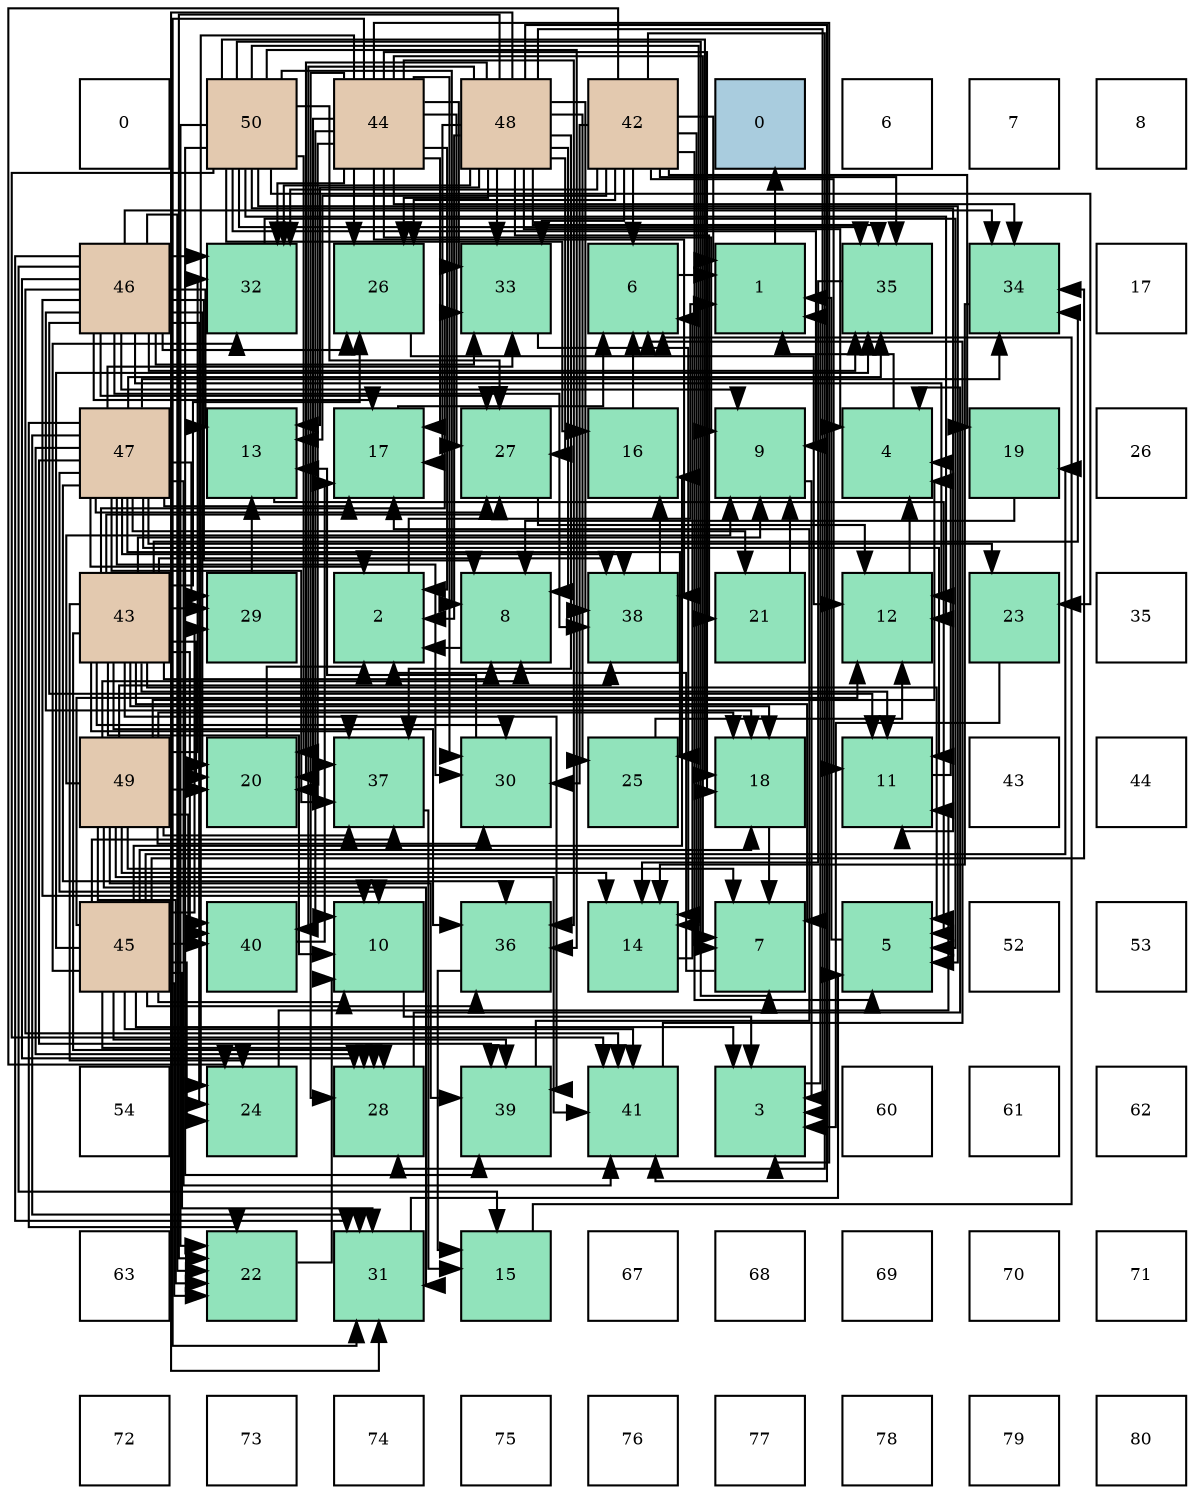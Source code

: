 digraph layout{
 rankdir=TB;
 splines=ortho;
 node [style=filled shape=square fixedsize=true width=0.6];
0[label="0", fontsize=8, fillcolor="#ffffff"];
1[label="50", fontsize=8, fillcolor="#e3c9af"];
2[label="44", fontsize=8, fillcolor="#e3c9af"];
3[label="48", fontsize=8, fillcolor="#e3c9af"];
4[label="42", fontsize=8, fillcolor="#e3c9af"];
5[label="0", fontsize=8, fillcolor="#a9ccde"];
6[label="6", fontsize=8, fillcolor="#ffffff"];
7[label="7", fontsize=8, fillcolor="#ffffff"];
8[label="8", fontsize=8, fillcolor="#ffffff"];
9[label="46", fontsize=8, fillcolor="#e3c9af"];
10[label="32", fontsize=8, fillcolor="#91e3bb"];
11[label="26", fontsize=8, fillcolor="#91e3bb"];
12[label="33", fontsize=8, fillcolor="#91e3bb"];
13[label="6", fontsize=8, fillcolor="#91e3bb"];
14[label="1", fontsize=8, fillcolor="#91e3bb"];
15[label="35", fontsize=8, fillcolor="#91e3bb"];
16[label="34", fontsize=8, fillcolor="#91e3bb"];
17[label="17", fontsize=8, fillcolor="#ffffff"];
18[label="47", fontsize=8, fillcolor="#e3c9af"];
19[label="13", fontsize=8, fillcolor="#91e3bb"];
20[label="17", fontsize=8, fillcolor="#91e3bb"];
21[label="27", fontsize=8, fillcolor="#91e3bb"];
22[label="16", fontsize=8, fillcolor="#91e3bb"];
23[label="9", fontsize=8, fillcolor="#91e3bb"];
24[label="4", fontsize=8, fillcolor="#91e3bb"];
25[label="19", fontsize=8, fillcolor="#91e3bb"];
26[label="26", fontsize=8, fillcolor="#ffffff"];
27[label="43", fontsize=8, fillcolor="#e3c9af"];
28[label="29", fontsize=8, fillcolor="#91e3bb"];
29[label="2", fontsize=8, fillcolor="#91e3bb"];
30[label="8", fontsize=8, fillcolor="#91e3bb"];
31[label="38", fontsize=8, fillcolor="#91e3bb"];
32[label="21", fontsize=8, fillcolor="#91e3bb"];
33[label="12", fontsize=8, fillcolor="#91e3bb"];
34[label="23", fontsize=8, fillcolor="#91e3bb"];
35[label="35", fontsize=8, fillcolor="#ffffff"];
36[label="49", fontsize=8, fillcolor="#e3c9af"];
37[label="20", fontsize=8, fillcolor="#91e3bb"];
38[label="37", fontsize=8, fillcolor="#91e3bb"];
39[label="30", fontsize=8, fillcolor="#91e3bb"];
40[label="25", fontsize=8, fillcolor="#91e3bb"];
41[label="18", fontsize=8, fillcolor="#91e3bb"];
42[label="11", fontsize=8, fillcolor="#91e3bb"];
43[label="43", fontsize=8, fillcolor="#ffffff"];
44[label="44", fontsize=8, fillcolor="#ffffff"];
45[label="45", fontsize=8, fillcolor="#e3c9af"];
46[label="40", fontsize=8, fillcolor="#91e3bb"];
47[label="10", fontsize=8, fillcolor="#91e3bb"];
48[label="36", fontsize=8, fillcolor="#91e3bb"];
49[label="14", fontsize=8, fillcolor="#91e3bb"];
50[label="7", fontsize=8, fillcolor="#91e3bb"];
51[label="5", fontsize=8, fillcolor="#91e3bb"];
52[label="52", fontsize=8, fillcolor="#ffffff"];
53[label="53", fontsize=8, fillcolor="#ffffff"];
54[label="54", fontsize=8, fillcolor="#ffffff"];
55[label="24", fontsize=8, fillcolor="#91e3bb"];
56[label="28", fontsize=8, fillcolor="#91e3bb"];
57[label="39", fontsize=8, fillcolor="#91e3bb"];
58[label="41", fontsize=8, fillcolor="#91e3bb"];
59[label="3", fontsize=8, fillcolor="#91e3bb"];
60[label="60", fontsize=8, fillcolor="#ffffff"];
61[label="61", fontsize=8, fillcolor="#ffffff"];
62[label="62", fontsize=8, fillcolor="#ffffff"];
63[label="63", fontsize=8, fillcolor="#ffffff"];
64[label="22", fontsize=8, fillcolor="#91e3bb"];
65[label="31", fontsize=8, fillcolor="#91e3bb"];
66[label="15", fontsize=8, fillcolor="#91e3bb"];
67[label="67", fontsize=8, fillcolor="#ffffff"];
68[label="68", fontsize=8, fillcolor="#ffffff"];
69[label="69", fontsize=8, fillcolor="#ffffff"];
70[label="70", fontsize=8, fillcolor="#ffffff"];
71[label="71", fontsize=8, fillcolor="#ffffff"];
72[label="72", fontsize=8, fillcolor="#ffffff"];
73[label="73", fontsize=8, fillcolor="#ffffff"];
74[label="74", fontsize=8, fillcolor="#ffffff"];
75[label="75", fontsize=8, fillcolor="#ffffff"];
76[label="76", fontsize=8, fillcolor="#ffffff"];
77[label="77", fontsize=8, fillcolor="#ffffff"];
78[label="78", fontsize=8, fillcolor="#ffffff"];
79[label="79", fontsize=8, fillcolor="#ffffff"];
80[label="80", fontsize=8, fillcolor="#ffffff"];
edge [constraint=false, style=vis];14 -> 5;
29 -> 14;
59 -> 14;
24 -> 14;
51 -> 14;
13 -> 14;
50 -> 29;
30 -> 29;
23 -> 59;
47 -> 59;
42 -> 24;
33 -> 24;
19 -> 51;
49 -> 13;
66 -> 13;
22 -> 13;
20 -> 13;
41 -> 50;
25 -> 30;
37 -> 29;
32 -> 23;
64 -> 47;
34 -> 59;
55 -> 42;
40 -> 33;
11 -> 33;
21 -> 33;
56 -> 24;
28 -> 19;
39 -> 19;
65 -> 51;
10 -> 51;
12 -> 49;
16 -> 49;
15 -> 49;
48 -> 66;
38 -> 66;
31 -> 22;
57 -> 20;
46 -> 20;
58 -> 13;
4 -> 14;
4 -> 51;
4 -> 13;
4 -> 50;
4 -> 42;
4 -> 19;
4 -> 25;
4 -> 55;
4 -> 11;
4 -> 56;
4 -> 39;
4 -> 10;
4 -> 12;
4 -> 15;
27 -> 51;
27 -> 50;
27 -> 30;
27 -> 23;
27 -> 47;
27 -> 42;
27 -> 41;
27 -> 37;
27 -> 55;
27 -> 11;
27 -> 21;
27 -> 56;
27 -> 28;
27 -> 39;
27 -> 12;
27 -> 16;
27 -> 48;
27 -> 38;
27 -> 31;
27 -> 57;
27 -> 46;
2 -> 29;
2 -> 59;
2 -> 50;
2 -> 23;
2 -> 47;
2 -> 20;
2 -> 41;
2 -> 37;
2 -> 55;
2 -> 11;
2 -> 21;
2 -> 56;
2 -> 39;
2 -> 65;
2 -> 10;
2 -> 12;
2 -> 16;
2 -> 48;
2 -> 38;
2 -> 31;
45 -> 59;
45 -> 47;
45 -> 33;
45 -> 22;
45 -> 41;
45 -> 25;
45 -> 64;
45 -> 55;
45 -> 56;
45 -> 28;
45 -> 65;
45 -> 10;
45 -> 16;
45 -> 15;
45 -> 48;
45 -> 38;
45 -> 57;
45 -> 46;
45 -> 58;
9 -> 30;
9 -> 23;
9 -> 47;
9 -> 42;
9 -> 33;
9 -> 19;
9 -> 66;
9 -> 20;
9 -> 41;
9 -> 37;
9 -> 64;
9 -> 55;
9 -> 11;
9 -> 21;
9 -> 56;
9 -> 65;
9 -> 10;
9 -> 12;
9 -> 16;
9 -> 15;
9 -> 31;
9 -> 58;
18 -> 29;
18 -> 47;
18 -> 42;
18 -> 20;
18 -> 32;
18 -> 64;
18 -> 34;
18 -> 40;
18 -> 21;
18 -> 56;
18 -> 28;
18 -> 39;
18 -> 65;
18 -> 12;
18 -> 16;
18 -> 15;
18 -> 48;
18 -> 38;
18 -> 31;
18 -> 57;
18 -> 58;
3 -> 29;
3 -> 59;
3 -> 24;
3 -> 30;
3 -> 19;
3 -> 20;
3 -> 37;
3 -> 32;
3 -> 64;
3 -> 40;
3 -> 11;
3 -> 21;
3 -> 65;
3 -> 10;
3 -> 12;
3 -> 15;
3 -> 38;
3 -> 31;
3 -> 46;
3 -> 58;
36 -> 24;
36 -> 50;
36 -> 30;
36 -> 23;
36 -> 49;
36 -> 41;
36 -> 37;
36 -> 64;
36 -> 39;
36 -> 65;
36 -> 10;
36 -> 38;
36 -> 31;
36 -> 57;
36 -> 46;
36 -> 58;
1 -> 51;
1 -> 50;
1 -> 30;
1 -> 23;
1 -> 42;
1 -> 33;
1 -> 49;
1 -> 22;
1 -> 41;
1 -> 37;
1 -> 64;
1 -> 34;
1 -> 21;
1 -> 15;
1 -> 48;
1 -> 57;
1 -> 58;
edge [constraint=true, style=invis];
0 -> 9 -> 18 -> 27 -> 36 -> 45 -> 54 -> 63 -> 72;
1 -> 10 -> 19 -> 28 -> 37 -> 46 -> 55 -> 64 -> 73;
2 -> 11 -> 20 -> 29 -> 38 -> 47 -> 56 -> 65 -> 74;
3 -> 12 -> 21 -> 30 -> 39 -> 48 -> 57 -> 66 -> 75;
4 -> 13 -> 22 -> 31 -> 40 -> 49 -> 58 -> 67 -> 76;
5 -> 14 -> 23 -> 32 -> 41 -> 50 -> 59 -> 68 -> 77;
6 -> 15 -> 24 -> 33 -> 42 -> 51 -> 60 -> 69 -> 78;
7 -> 16 -> 25 -> 34 -> 43 -> 52 -> 61 -> 70 -> 79;
8 -> 17 -> 26 -> 35 -> 44 -> 53 -> 62 -> 71 -> 80;
rank = same {0 -> 1 -> 2 -> 3 -> 4 -> 5 -> 6 -> 7 -> 8};
rank = same {9 -> 10 -> 11 -> 12 -> 13 -> 14 -> 15 -> 16 -> 17};
rank = same {18 -> 19 -> 20 -> 21 -> 22 -> 23 -> 24 -> 25 -> 26};
rank = same {27 -> 28 -> 29 -> 30 -> 31 -> 32 -> 33 -> 34 -> 35};
rank = same {36 -> 37 -> 38 -> 39 -> 40 -> 41 -> 42 -> 43 -> 44};
rank = same {45 -> 46 -> 47 -> 48 -> 49 -> 50 -> 51 -> 52 -> 53};
rank = same {54 -> 55 -> 56 -> 57 -> 58 -> 59 -> 60 -> 61 -> 62};
rank = same {63 -> 64 -> 65 -> 66 -> 67 -> 68 -> 69 -> 70 -> 71};
rank = same {72 -> 73 -> 74 -> 75 -> 76 -> 77 -> 78 -> 79 -> 80};
}